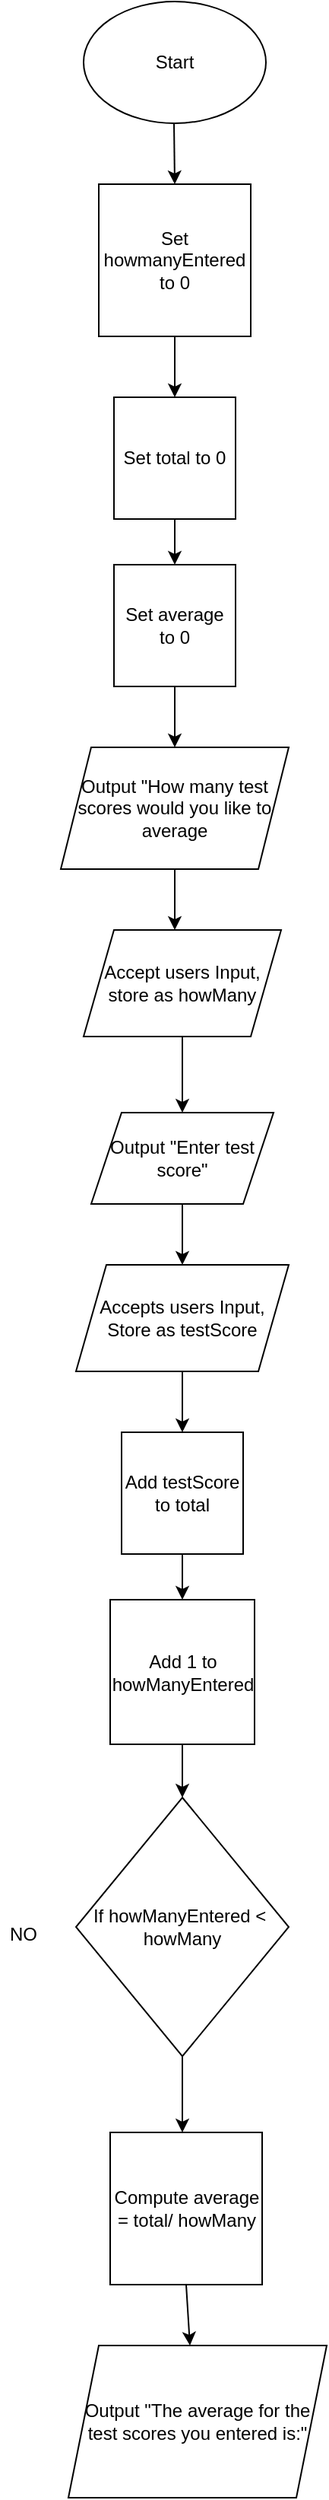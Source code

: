 <mxfile version="14.5.1" type="github">
  <diagram id="BCKGS2-ww9m77HXnoR--" name="Page-1">
    <mxGraphModel dx="292" dy="545" grid="1" gridSize="10" guides="1" tooltips="1" connect="1" arrows="1" fold="1" page="1" pageScale="1" pageWidth="850" pageHeight="1100" math="0" shadow="0">
      <root>
        <mxCell id="0" />
        <mxCell id="1" parent="0" />
        <mxCell id="1XZDgo-8ve5yJCQsIrYW-1" value="Start" style="ellipse;whiteSpace=wrap;html=1;" vertex="1" parent="1">
          <mxGeometry x="130" width="120" height="80" as="geometry" />
        </mxCell>
        <mxCell id="1XZDgo-8ve5yJCQsIrYW-2" value="Set howmanyEntered to 0" style="whiteSpace=wrap;html=1;aspect=fixed;" vertex="1" parent="1">
          <mxGeometry x="140" y="120" width="100" height="100" as="geometry" />
        </mxCell>
        <mxCell id="1XZDgo-8ve5yJCQsIrYW-4" value="" style="endArrow=classic;html=1;" edge="1" parent="1">
          <mxGeometry width="50" height="50" relative="1" as="geometry">
            <mxPoint x="189.5" y="80" as="sourcePoint" />
            <mxPoint x="190" y="120" as="targetPoint" />
          </mxGeometry>
        </mxCell>
        <mxCell id="1XZDgo-8ve5yJCQsIrYW-5" value="" style="endArrow=classic;html=1;" edge="1" parent="1">
          <mxGeometry width="50" height="50" relative="1" as="geometry">
            <mxPoint x="190" y="220" as="sourcePoint" />
            <mxPoint x="190" y="260" as="targetPoint" />
          </mxGeometry>
        </mxCell>
        <mxCell id="1XZDgo-8ve5yJCQsIrYW-6" value="Set total to 0" style="whiteSpace=wrap;html=1;aspect=fixed;" vertex="1" parent="1">
          <mxGeometry x="150" y="260" width="80" height="80" as="geometry" />
        </mxCell>
        <mxCell id="1XZDgo-8ve5yJCQsIrYW-7" value="" style="endArrow=classic;html=1;exitX=0.5;exitY=1;exitDx=0;exitDy=0;" edge="1" parent="1" source="1XZDgo-8ve5yJCQsIrYW-6">
          <mxGeometry width="50" height="50" relative="1" as="geometry">
            <mxPoint x="170" y="390" as="sourcePoint" />
            <mxPoint x="190" y="370" as="targetPoint" />
          </mxGeometry>
        </mxCell>
        <mxCell id="1XZDgo-8ve5yJCQsIrYW-8" value="Set average to 0" style="whiteSpace=wrap;html=1;aspect=fixed;" vertex="1" parent="1">
          <mxGeometry x="150" y="370" width="80" height="80" as="geometry" />
        </mxCell>
        <mxCell id="1XZDgo-8ve5yJCQsIrYW-9" value="" style="endArrow=classic;html=1;exitX=0.5;exitY=1;exitDx=0;exitDy=0;" edge="1" parent="1" source="1XZDgo-8ve5yJCQsIrYW-8">
          <mxGeometry width="50" height="50" relative="1" as="geometry">
            <mxPoint x="160" y="500" as="sourcePoint" />
            <mxPoint x="190" y="490" as="targetPoint" />
          </mxGeometry>
        </mxCell>
        <mxCell id="1XZDgo-8ve5yJCQsIrYW-10" value="Output &quot;How many test scores would you like to average" style="shape=parallelogram;perimeter=parallelogramPerimeter;whiteSpace=wrap;html=1;fixedSize=1;" vertex="1" parent="1">
          <mxGeometry x="115" y="490" width="150" height="80" as="geometry" />
        </mxCell>
        <mxCell id="1XZDgo-8ve5yJCQsIrYW-11" value="" style="endArrow=classic;html=1;exitX=0.5;exitY=1;exitDx=0;exitDy=0;" edge="1" parent="1" source="1XZDgo-8ve5yJCQsIrYW-10">
          <mxGeometry width="50" height="50" relative="1" as="geometry">
            <mxPoint x="160" y="620" as="sourcePoint" />
            <mxPoint x="190" y="610" as="targetPoint" />
          </mxGeometry>
        </mxCell>
        <mxCell id="1XZDgo-8ve5yJCQsIrYW-12" value="Accept users Input, store as howMany" style="shape=parallelogram;perimeter=parallelogramPerimeter;whiteSpace=wrap;html=1;fixedSize=1;" vertex="1" parent="1">
          <mxGeometry x="130" y="610" width="130" height="70" as="geometry" />
        </mxCell>
        <mxCell id="1XZDgo-8ve5yJCQsIrYW-13" value="" style="endArrow=classic;html=1;exitX=0.5;exitY=1;exitDx=0;exitDy=0;" edge="1" parent="1" source="1XZDgo-8ve5yJCQsIrYW-12">
          <mxGeometry width="50" height="50" relative="1" as="geometry">
            <mxPoint x="160" y="730" as="sourcePoint" />
            <mxPoint x="195" y="730" as="targetPoint" />
          </mxGeometry>
        </mxCell>
        <mxCell id="1XZDgo-8ve5yJCQsIrYW-15" value="Output &quot;Enter test score&quot;" style="shape=parallelogram;perimeter=parallelogramPerimeter;whiteSpace=wrap;html=1;fixedSize=1;" vertex="1" parent="1">
          <mxGeometry x="135" y="730" width="120" height="60" as="geometry" />
        </mxCell>
        <mxCell id="1XZDgo-8ve5yJCQsIrYW-16" value="" style="endArrow=classic;html=1;exitX=0.5;exitY=1;exitDx=0;exitDy=0;" edge="1" parent="1" source="1XZDgo-8ve5yJCQsIrYW-15">
          <mxGeometry width="50" height="50" relative="1" as="geometry">
            <mxPoint x="170" y="840" as="sourcePoint" />
            <mxPoint x="195" y="830" as="targetPoint" />
          </mxGeometry>
        </mxCell>
        <mxCell id="1XZDgo-8ve5yJCQsIrYW-17" value="Accepts users Input, Store as testScore" style="shape=parallelogram;perimeter=parallelogramPerimeter;whiteSpace=wrap;html=1;fixedSize=1;" vertex="1" parent="1">
          <mxGeometry x="125" y="830" width="140" height="70" as="geometry" />
        </mxCell>
        <mxCell id="1XZDgo-8ve5yJCQsIrYW-18" value="Add testScore to total" style="whiteSpace=wrap;html=1;aspect=fixed;" vertex="1" parent="1">
          <mxGeometry x="155" y="940" width="80" height="80" as="geometry" />
        </mxCell>
        <mxCell id="1XZDgo-8ve5yJCQsIrYW-20" value="" style="endArrow=classic;html=1;exitX=0.5;exitY=1;exitDx=0;exitDy=0;entryX=0.5;entryY=0;entryDx=0;entryDy=0;" edge="1" parent="1" source="1XZDgo-8ve5yJCQsIrYW-17" target="1XZDgo-8ve5yJCQsIrYW-18">
          <mxGeometry width="50" height="50" relative="1" as="geometry">
            <mxPoint x="170" y="930" as="sourcePoint" />
            <mxPoint x="220" y="930" as="targetPoint" />
          </mxGeometry>
        </mxCell>
        <mxCell id="1XZDgo-8ve5yJCQsIrYW-21" value="" style="endArrow=classic;html=1;exitX=0.5;exitY=1;exitDx=0;exitDy=0;" edge="1" parent="1" source="1XZDgo-8ve5yJCQsIrYW-18">
          <mxGeometry width="50" height="50" relative="1" as="geometry">
            <mxPoint x="170" y="1070" as="sourcePoint" />
            <mxPoint x="195" y="1050" as="targetPoint" />
          </mxGeometry>
        </mxCell>
        <mxCell id="1XZDgo-8ve5yJCQsIrYW-22" value="Add 1 to howManyEntered" style="whiteSpace=wrap;html=1;aspect=fixed;" vertex="1" parent="1">
          <mxGeometry x="147.5" y="1050" width="95" height="95" as="geometry" />
        </mxCell>
        <mxCell id="1XZDgo-8ve5yJCQsIrYW-23" value="" style="endArrow=classic;html=1;exitX=0.5;exitY=1;exitDx=0;exitDy=0;" edge="1" parent="1" source="1XZDgo-8ve5yJCQsIrYW-22">
          <mxGeometry width="50" height="50" relative="1" as="geometry">
            <mxPoint x="170" y="1190" as="sourcePoint" />
            <mxPoint x="195" y="1180" as="targetPoint" />
          </mxGeometry>
        </mxCell>
        <mxCell id="1XZDgo-8ve5yJCQsIrYW-24" value="If howManyEntered &amp;lt;&amp;nbsp; howMany" style="rhombus;whiteSpace=wrap;html=1;" vertex="1" parent="1">
          <mxGeometry x="125" y="1180" width="140" height="170" as="geometry" />
        </mxCell>
        <mxCell id="1XZDgo-8ve5yJCQsIrYW-26" value="NO" style="text;html=1;align=center;verticalAlign=middle;resizable=0;points=[];autosize=1;" vertex="1" parent="1">
          <mxGeometry x="75" y="1260" width="30" height="20" as="geometry" />
        </mxCell>
        <mxCell id="1XZDgo-8ve5yJCQsIrYW-27" value="" style="endArrow=classic;html=1;exitX=0.5;exitY=1;exitDx=0;exitDy=0;" edge="1" parent="1" source="1XZDgo-8ve5yJCQsIrYW-24">
          <mxGeometry width="50" height="50" relative="1" as="geometry">
            <mxPoint x="170" y="1410" as="sourcePoint" />
            <mxPoint x="195" y="1400" as="targetPoint" />
          </mxGeometry>
        </mxCell>
        <mxCell id="1XZDgo-8ve5yJCQsIrYW-28" value="Compute average = total/ howMany" style="whiteSpace=wrap;html=1;aspect=fixed;" vertex="1" parent="1">
          <mxGeometry x="147.5" y="1400" width="100" height="100" as="geometry" />
        </mxCell>
        <mxCell id="1XZDgo-8ve5yJCQsIrYW-29" value="" style="endArrow=classic;html=1;exitX=0.5;exitY=1;exitDx=0;exitDy=0;" edge="1" parent="1" source="1XZDgo-8ve5yJCQsIrYW-28">
          <mxGeometry width="50" height="50" relative="1" as="geometry">
            <mxPoint x="180" y="1550" as="sourcePoint" />
            <mxPoint x="200" y="1540" as="targetPoint" />
          </mxGeometry>
        </mxCell>
        <mxCell id="1XZDgo-8ve5yJCQsIrYW-30" value="Output &quot;The average for the test scores you entered is:&quot;" style="shape=parallelogram;perimeter=parallelogramPerimeter;whiteSpace=wrap;html=1;fixedSize=1;" vertex="1" parent="1">
          <mxGeometry x="120" y="1540" width="170" height="100" as="geometry" />
        </mxCell>
      </root>
    </mxGraphModel>
  </diagram>
</mxfile>
